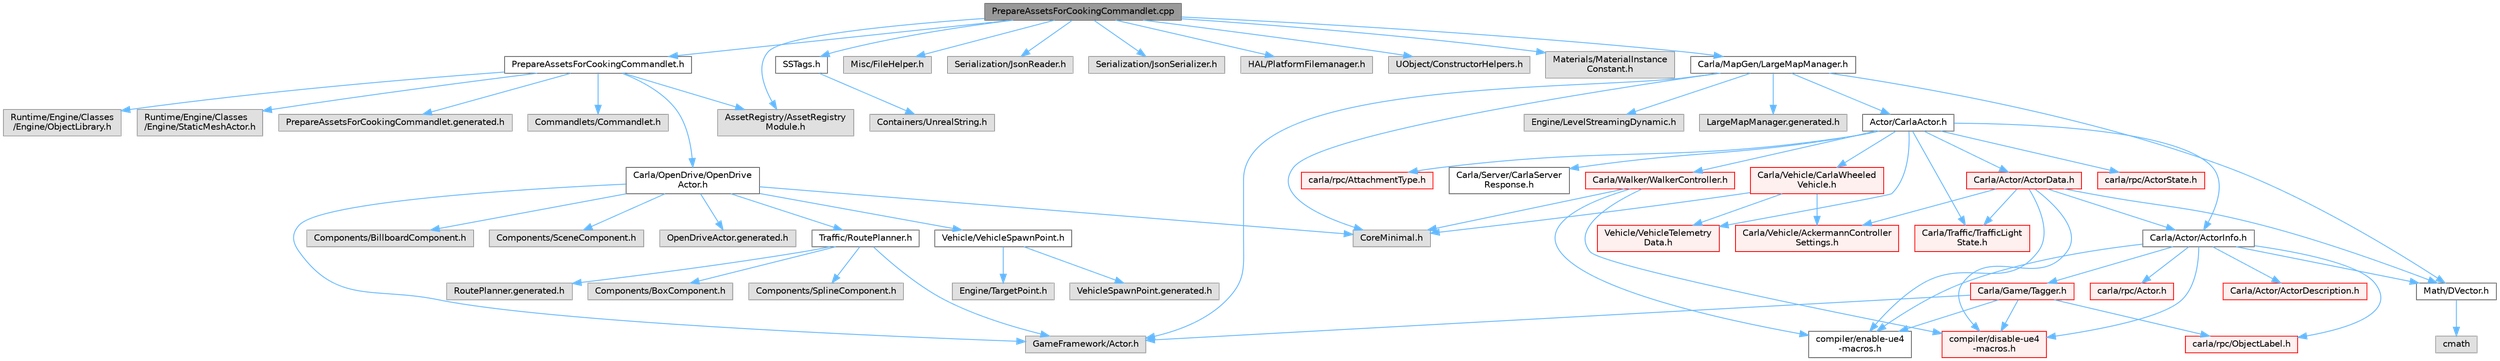 digraph "PrepareAssetsForCookingCommandlet.cpp"
{
 // INTERACTIVE_SVG=YES
 // LATEX_PDF_SIZE
  bgcolor="transparent";
  edge [fontname=Helvetica,fontsize=10,labelfontname=Helvetica,labelfontsize=10];
  node [fontname=Helvetica,fontsize=10,shape=box,height=0.2,width=0.4];
  Node1 [id="Node000001",label="PrepareAssetsForCookingCommandlet.cpp",height=0.2,width=0.4,color="gray40", fillcolor="grey60", style="filled", fontcolor="black",tooltip=" "];
  Node1 -> Node2 [id="edge1_Node000001_Node000002",color="steelblue1",style="solid",tooltip=" "];
  Node2 [id="Node000002",label="PrepareAssetsForCookingCommandlet.h",height=0.2,width=0.4,color="grey40", fillcolor="white", style="filled",URL="$dd/d0c/PrepareAssetsForCookingCommandlet_8h.html",tooltip=" "];
  Node2 -> Node3 [id="edge2_Node000002_Node000003",color="steelblue1",style="solid",tooltip=" "];
  Node3 [id="Node000003",label="Carla/OpenDrive/OpenDrive\lActor.h",height=0.2,width=0.4,color="grey40", fillcolor="white", style="filled",URL="$df/d3a/OpenDriveActor_8h.html",tooltip=" "];
  Node3 -> Node4 [id="edge3_Node000003_Node000004",color="steelblue1",style="solid",tooltip=" "];
  Node4 [id="Node000004",label="GameFramework/Actor.h",height=0.2,width=0.4,color="grey60", fillcolor="#E0E0E0", style="filled",tooltip=" "];
  Node3 -> Node5 [id="edge4_Node000003_Node000005",color="steelblue1",style="solid",tooltip=" "];
  Node5 [id="Node000005",label="Traffic/RoutePlanner.h",height=0.2,width=0.4,color="grey40", fillcolor="white", style="filled",URL="$d3/d24/RoutePlanner_8h.html",tooltip=" "];
  Node5 -> Node4 [id="edge5_Node000005_Node000004",color="steelblue1",style="solid",tooltip=" "];
  Node5 -> Node6 [id="edge6_Node000005_Node000006",color="steelblue1",style="solid",tooltip=" "];
  Node6 [id="Node000006",label="Components/BoxComponent.h",height=0.2,width=0.4,color="grey60", fillcolor="#E0E0E0", style="filled",tooltip=" "];
  Node5 -> Node7 [id="edge7_Node000005_Node000007",color="steelblue1",style="solid",tooltip=" "];
  Node7 [id="Node000007",label="Components/SplineComponent.h",height=0.2,width=0.4,color="grey60", fillcolor="#E0E0E0", style="filled",tooltip=" "];
  Node5 -> Node8 [id="edge8_Node000005_Node000008",color="steelblue1",style="solid",tooltip=" "];
  Node8 [id="Node000008",label="RoutePlanner.generated.h",height=0.2,width=0.4,color="grey60", fillcolor="#E0E0E0", style="filled",tooltip=" "];
  Node3 -> Node9 [id="edge9_Node000003_Node000009",color="steelblue1",style="solid",tooltip=" "];
  Node9 [id="Node000009",label="Vehicle/VehicleSpawnPoint.h",height=0.2,width=0.4,color="grey40", fillcolor="white", style="filled",URL="$d9/d67/VehicleSpawnPoint_8h.html",tooltip=" "];
  Node9 -> Node10 [id="edge10_Node000009_Node000010",color="steelblue1",style="solid",tooltip=" "];
  Node10 [id="Node000010",label="Engine/TargetPoint.h",height=0.2,width=0.4,color="grey60", fillcolor="#E0E0E0", style="filled",tooltip=" "];
  Node9 -> Node11 [id="edge11_Node000009_Node000011",color="steelblue1",style="solid",tooltip=" "];
  Node11 [id="Node000011",label="VehicleSpawnPoint.generated.h",height=0.2,width=0.4,color="grey60", fillcolor="#E0E0E0", style="filled",tooltip=" "];
  Node3 -> Node12 [id="edge12_Node000003_Node000012",color="steelblue1",style="solid",tooltip=" "];
  Node12 [id="Node000012",label="Components/BillboardComponent.h",height=0.2,width=0.4,color="grey60", fillcolor="#E0E0E0", style="filled",tooltip=" "];
  Node3 -> Node13 [id="edge13_Node000003_Node000013",color="steelblue1",style="solid",tooltip=" "];
  Node13 [id="Node000013",label="Components/SceneComponent.h",height=0.2,width=0.4,color="grey60", fillcolor="#E0E0E0", style="filled",tooltip=" "];
  Node3 -> Node14 [id="edge14_Node000003_Node000014",color="steelblue1",style="solid",tooltip=" "];
  Node14 [id="Node000014",label="CoreMinimal.h",height=0.2,width=0.4,color="grey60", fillcolor="#E0E0E0", style="filled",tooltip=" "];
  Node3 -> Node15 [id="edge15_Node000003_Node000015",color="steelblue1",style="solid",tooltip=" "];
  Node15 [id="Node000015",label="OpenDriveActor.generated.h",height=0.2,width=0.4,color="grey60", fillcolor="#E0E0E0", style="filled",tooltip=" "];
  Node2 -> Node16 [id="edge16_Node000002_Node000016",color="steelblue1",style="solid",tooltip=" "];
  Node16 [id="Node000016",label="Commandlets/Commandlet.h",height=0.2,width=0.4,color="grey60", fillcolor="#E0E0E0", style="filled",tooltip=" "];
  Node2 -> Node17 [id="edge17_Node000002_Node000017",color="steelblue1",style="solid",tooltip=" "];
  Node17 [id="Node000017",label="Runtime/Engine/Classes\l/Engine/ObjectLibrary.h",height=0.2,width=0.4,color="grey60", fillcolor="#E0E0E0", style="filled",tooltip=" "];
  Node2 -> Node18 [id="edge18_Node000002_Node000018",color="steelblue1",style="solid",tooltip=" "];
  Node18 [id="Node000018",label="Runtime/Engine/Classes\l/Engine/StaticMeshActor.h",height=0.2,width=0.4,color="grey60", fillcolor="#E0E0E0", style="filled",tooltip=" "];
  Node2 -> Node19 [id="edge19_Node000002_Node000019",color="steelblue1",style="solid",tooltip=" "];
  Node19 [id="Node000019",label="AssetRegistry/AssetRegistry\lModule.h",height=0.2,width=0.4,color="grey60", fillcolor="#E0E0E0", style="filled",tooltip=" "];
  Node2 -> Node20 [id="edge20_Node000002_Node000020",color="steelblue1",style="solid",tooltip=" "];
  Node20 [id="Node000020",label="PrepareAssetsForCookingCommandlet.generated.h",height=0.2,width=0.4,color="grey60", fillcolor="#E0E0E0", style="filled",tooltip=" "];
  Node1 -> Node19 [id="edge21_Node000001_Node000019",color="steelblue1",style="solid",tooltip=" "];
  Node1 -> Node21 [id="edge22_Node000001_Node000021",color="steelblue1",style="solid",tooltip=" "];
  Node21 [id="Node000021",label="SSTags.h",height=0.2,width=0.4,color="grey40", fillcolor="white", style="filled",URL="$d4/d11/SSTags_8h.html",tooltip=" "];
  Node21 -> Node22 [id="edge23_Node000021_Node000022",color="steelblue1",style="solid",tooltip=" "];
  Node22 [id="Node000022",label="Containers/UnrealString.h",height=0.2,width=0.4,color="grey60", fillcolor="#E0E0E0", style="filled",tooltip=" "];
  Node1 -> Node23 [id="edge24_Node000001_Node000023",color="steelblue1",style="solid",tooltip=" "];
  Node23 [id="Node000023",label="Misc/FileHelper.h",height=0.2,width=0.4,color="grey60", fillcolor="#E0E0E0", style="filled",tooltip=" "];
  Node1 -> Node24 [id="edge25_Node000001_Node000024",color="steelblue1",style="solid",tooltip=" "];
  Node24 [id="Node000024",label="Serialization/JsonReader.h",height=0.2,width=0.4,color="grey60", fillcolor="#E0E0E0", style="filled",tooltip=" "];
  Node1 -> Node25 [id="edge26_Node000001_Node000025",color="steelblue1",style="solid",tooltip=" "];
  Node25 [id="Node000025",label="Serialization/JsonSerializer.h",height=0.2,width=0.4,color="grey60", fillcolor="#E0E0E0", style="filled",tooltip=" "];
  Node1 -> Node26 [id="edge27_Node000001_Node000026",color="steelblue1",style="solid",tooltip=" "];
  Node26 [id="Node000026",label="HAL/PlatformFilemanager.h",height=0.2,width=0.4,color="grey60", fillcolor="#E0E0E0", style="filled",tooltip=" "];
  Node1 -> Node27 [id="edge28_Node000001_Node000027",color="steelblue1",style="solid",tooltip=" "];
  Node27 [id="Node000027",label="UObject/ConstructorHelpers.h",height=0.2,width=0.4,color="grey60", fillcolor="#E0E0E0", style="filled",tooltip=" "];
  Node1 -> Node28 [id="edge29_Node000001_Node000028",color="steelblue1",style="solid",tooltip=" "];
  Node28 [id="Node000028",label="Materials/MaterialInstance\lConstant.h",height=0.2,width=0.4,color="grey60", fillcolor="#E0E0E0", style="filled",tooltip=" "];
  Node1 -> Node29 [id="edge30_Node000001_Node000029",color="steelblue1",style="solid",tooltip=" "];
  Node29 [id="Node000029",label="Carla/MapGen/LargeMapManager.h",height=0.2,width=0.4,color="grey40", fillcolor="white", style="filled",URL="$d3/d30/LargeMapManager_8h.html",tooltip=" "];
  Node29 -> Node14 [id="edge31_Node000029_Node000014",color="steelblue1",style="solid",tooltip=" "];
  Node29 -> Node30 [id="edge32_Node000029_Node000030",color="steelblue1",style="solid",tooltip=" "];
  Node30 [id="Node000030",label="Actor/CarlaActor.h",height=0.2,width=0.4,color="grey40", fillcolor="white", style="filled",URL="$de/d36/CarlaActor_8h.html",tooltip=" "];
  Node30 -> Node31 [id="edge33_Node000030_Node000031",color="steelblue1",style="solid",tooltip=" "];
  Node31 [id="Node000031",label="Carla/Actor/ActorInfo.h",height=0.2,width=0.4,color="grey40", fillcolor="white", style="filled",URL="$d0/d4e/ActorInfo_8h.html",tooltip=" "];
  Node31 -> Node32 [id="edge34_Node000031_Node000032",color="steelblue1",style="solid",tooltip=" "];
  Node32 [id="Node000032",label="Carla/Actor/ActorDescription.h",height=0.2,width=0.4,color="red", fillcolor="#FFF0F0", style="filled",URL="$d4/de6/Unreal_2CarlaUE4_2Plugins_2Carla_2Source_2Carla_2Actor_2ActorDescription_8h.html",tooltip=" "];
  Node31 -> Node44 [id="edge35_Node000031_Node000044",color="steelblue1",style="solid",tooltip=" "];
  Node44 [id="Node000044",label="Carla/Game/Tagger.h",height=0.2,width=0.4,color="red", fillcolor="#FFF0F0", style="filled",URL="$d7/d06/Tagger_8h.html",tooltip=" "];
  Node44 -> Node4 [id="edge36_Node000044_Node000004",color="steelblue1",style="solid",tooltip=" "];
  Node44 -> Node34 [id="edge37_Node000044_Node000034",color="steelblue1",style="solid",tooltip=" "];
  Node34 [id="Node000034",label="compiler/disable-ue4\l-macros.h",height=0.2,width=0.4,color="red", fillcolor="#FFF0F0", style="filled",URL="$d2/d02/disable-ue4-macros_8h.html",tooltip=" "];
  Node44 -> Node46 [id="edge38_Node000044_Node000046",color="steelblue1",style="solid",tooltip=" "];
  Node46 [id="Node000046",label="carla/rpc/ObjectLabel.h",height=0.2,width=0.4,color="red", fillcolor="#FFF0F0", style="filled",URL="$d0/dea/ObjectLabel_8h.html",tooltip=" "];
  Node44 -> Node41 [id="edge39_Node000044_Node000041",color="steelblue1",style="solid",tooltip=" "];
  Node41 [id="Node000041",label="compiler/enable-ue4\l-macros.h",height=0.2,width=0.4,color="grey40", fillcolor="white", style="filled",URL="$d9/da2/enable-ue4-macros_8h.html",tooltip=" "];
  Node31 -> Node62 [id="edge40_Node000031_Node000062",color="steelblue1",style="solid",tooltip=" "];
  Node62 [id="Node000062",label="Math/DVector.h",height=0.2,width=0.4,color="grey40", fillcolor="white", style="filled",URL="$d5/d94/DVector_8h.html",tooltip=" "];
  Node62 -> Node63 [id="edge41_Node000062_Node000063",color="steelblue1",style="solid",tooltip=" "];
  Node63 [id="Node000063",label="cmath",height=0.2,width=0.4,color="grey60", fillcolor="#E0E0E0", style="filled",tooltip=" "];
  Node31 -> Node34 [id="edge42_Node000031_Node000034",color="steelblue1",style="solid",tooltip=" "];
  Node31 -> Node64 [id="edge43_Node000031_Node000064",color="steelblue1",style="solid",tooltip=" "];
  Node64 [id="Node000064",label="carla/rpc/Actor.h",height=0.2,width=0.4,color="red", fillcolor="#FFF0F0", style="filled",URL="$d8/d73/rpc_2Actor_8h.html",tooltip=" "];
  Node31 -> Node46 [id="edge44_Node000031_Node000046",color="steelblue1",style="solid",tooltip=" "];
  Node31 -> Node41 [id="edge45_Node000031_Node000041",color="steelblue1",style="solid",tooltip=" "];
  Node30 -> Node87 [id="edge46_Node000030_Node000087",color="steelblue1",style="solid",tooltip=" "];
  Node87 [id="Node000087",label="Carla/Actor/ActorData.h",height=0.2,width=0.4,color="red", fillcolor="#FFF0F0", style="filled",URL="$de/d7d/ActorData_8h.html",tooltip=" "];
  Node87 -> Node31 [id="edge47_Node000087_Node000031",color="steelblue1",style="solid",tooltip=" "];
  Node87 -> Node62 [id="edge48_Node000087_Node000062",color="steelblue1",style="solid",tooltip=" "];
  Node87 -> Node88 [id="edge49_Node000087_Node000088",color="steelblue1",style="solid",tooltip=" "];
  Node88 [id="Node000088",label="Carla/Vehicle/AckermannController\lSettings.h",height=0.2,width=0.4,color="red", fillcolor="#FFF0F0", style="filled",URL="$df/d92/Unreal_2CarlaUE4_2Plugins_2Carla_2Source_2Carla_2Vehicle_2AckermannControllerSettings_8h.html",tooltip=" "];
  Node87 -> Node187 [id="edge50_Node000087_Node000187",color="steelblue1",style="solid",tooltip=" "];
  Node187 [id="Node000187",label="Carla/Traffic/TrafficLight\lState.h",height=0.2,width=0.4,color="red", fillcolor="#FFF0F0", style="filled",URL="$df/d9b/Unreal_2CarlaUE4_2Plugins_2Carla_2Source_2Carla_2Traffic_2TrafficLightState_8h.html",tooltip=" "];
  Node87 -> Node34 [id="edge51_Node000087_Node000034",color="steelblue1",style="solid",tooltip=" "];
  Node87 -> Node41 [id="edge52_Node000087_Node000041",color="steelblue1",style="solid",tooltip=" "];
  Node30 -> Node189 [id="edge53_Node000030_Node000189",color="steelblue1",style="solid",tooltip=" "];
  Node189 [id="Node000189",label="Carla/Vehicle/CarlaWheeled\lVehicle.h",height=0.2,width=0.4,color="red", fillcolor="#FFF0F0", style="filled",URL="$d3/d00/CarlaWheeledVehicle_8h.html",tooltip=" "];
  Node189 -> Node88 [id="edge54_Node000189_Node000088",color="steelblue1",style="solid",tooltip=" "];
  Node189 -> Node194 [id="edge55_Node000189_Node000194",color="steelblue1",style="solid",tooltip=" "];
  Node194 [id="Node000194",label="Vehicle/VehicleTelemetry\lData.h",height=0.2,width=0.4,color="red", fillcolor="#FFF0F0", style="filled",URL="$de/dcb/Unreal_2CarlaUE4_2Plugins_2Carla_2Source_2Carla_2Vehicle_2VehicleTelemetryData_8h.html",tooltip=" "];
  Node189 -> Node14 [id="edge56_Node000189_Node000014",color="steelblue1",style="solid",tooltip=" "];
  Node30 -> Node194 [id="edge57_Node000030_Node000194",color="steelblue1",style="solid",tooltip=" "];
  Node30 -> Node211 [id="edge58_Node000030_Node000211",color="steelblue1",style="solid",tooltip=" "];
  Node211 [id="Node000211",label="Carla/Walker/WalkerController.h",height=0.2,width=0.4,color="red", fillcolor="#FFF0F0", style="filled",URL="$da/d52/WalkerController_8h.html",tooltip=" "];
  Node211 -> Node14 [id="edge59_Node000211_Node000014",color="steelblue1",style="solid",tooltip=" "];
  Node211 -> Node34 [id="edge60_Node000211_Node000034",color="steelblue1",style="solid",tooltip=" "];
  Node211 -> Node41 [id="edge61_Node000211_Node000041",color="steelblue1",style="solid",tooltip=" "];
  Node30 -> Node187 [id="edge62_Node000030_Node000187",color="steelblue1",style="solid",tooltip=" "];
  Node30 -> Node129 [id="edge63_Node000030_Node000129",color="steelblue1",style="solid",tooltip=" "];
  Node129 [id="Node000129",label="carla/rpc/ActorState.h",height=0.2,width=0.4,color="red", fillcolor="#FFF0F0", style="filled",URL="$d5/d30/rpc_2ActorState_8h.html",tooltip=" "];
  Node30 -> Node220 [id="edge64_Node000030_Node000220",color="steelblue1",style="solid",tooltip=" "];
  Node220 [id="Node000220",label="carla/rpc/AttachmentType.h",height=0.2,width=0.4,color="red", fillcolor="#FFF0F0", style="filled",URL="$d9/df7/AttachmentType_8h.html",tooltip=" "];
  Node30 -> Node221 [id="edge65_Node000030_Node000221",color="steelblue1",style="solid",tooltip=" "];
  Node221 [id="Node000221",label="Carla/Server/CarlaServer\lResponse.h",height=0.2,width=0.4,color="grey40", fillcolor="white", style="filled",URL="$dd/d3e/CarlaServerResponse_8h.html",tooltip=" "];
  Node29 -> Node4 [id="edge66_Node000029_Node000004",color="steelblue1",style="solid",tooltip=" "];
  Node29 -> Node222 [id="edge67_Node000029_Node000222",color="steelblue1",style="solid",tooltip=" "];
  Node222 [id="Node000222",label="Engine/LevelStreamingDynamic.h",height=0.2,width=0.4,color="grey60", fillcolor="#E0E0E0", style="filled",tooltip=" "];
  Node29 -> Node62 [id="edge68_Node000029_Node000062",color="steelblue1",style="solid",tooltip=" "];
  Node29 -> Node223 [id="edge69_Node000029_Node000223",color="steelblue1",style="solid",tooltip=" "];
  Node223 [id="Node000223",label="LargeMapManager.generated.h",height=0.2,width=0.4,color="grey60", fillcolor="#E0E0E0", style="filled",tooltip=" "];
}

